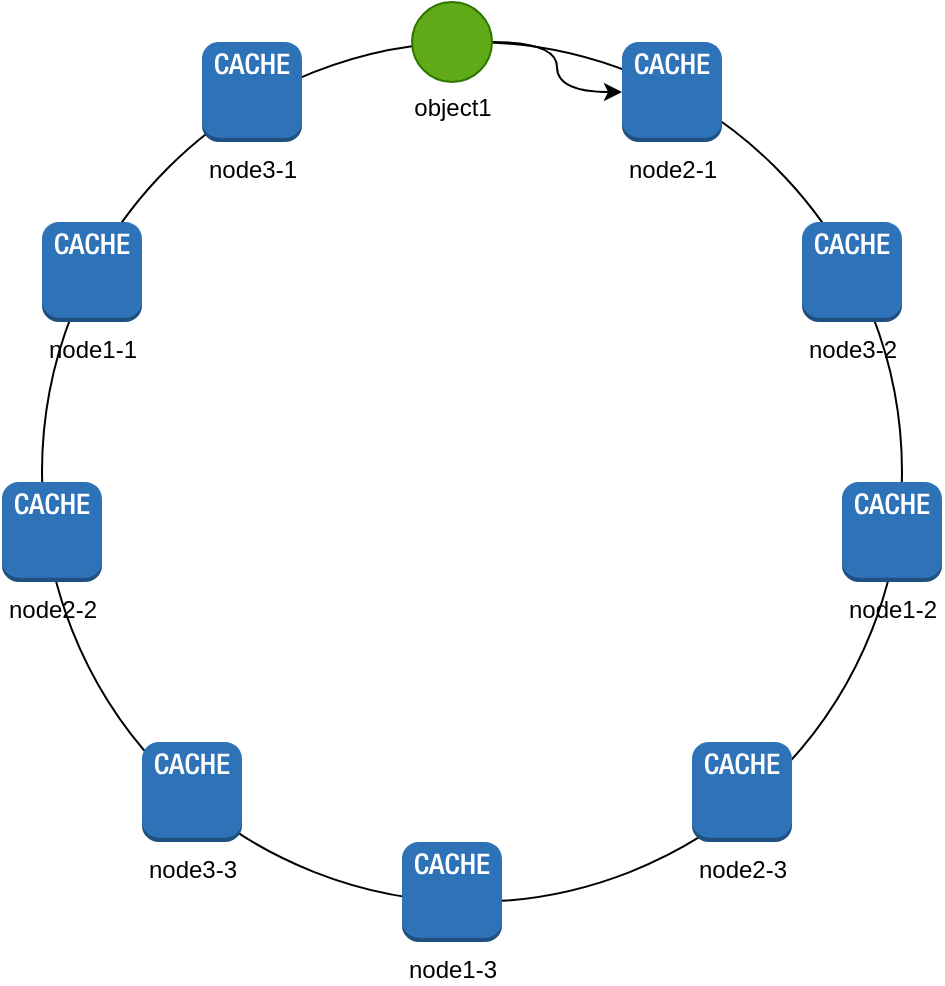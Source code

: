 <mxfile version="15.0.4" type="github">
  <diagram id="hDeAIgU-YjJQYAi7Rw6X" name="第 1 页">
    <mxGraphModel dx="946" dy="614" grid="1" gridSize="10" guides="1" tooltips="1" connect="1" arrows="1" fold="1" page="1" pageScale="1" pageWidth="1169" pageHeight="827" math="0" shadow="0">
      <root>
        <mxCell id="0" />
        <mxCell id="1" parent="0" />
        <mxCell id="Nh05CZOAgw0kK-Xj5zxb-54" value="" style="ellipse;whiteSpace=wrap;html=1;aspect=fixed;" vertex="1" parent="1">
          <mxGeometry x="260" y="100" width="430" height="430" as="geometry" />
        </mxCell>
        <mxCell id="Nh05CZOAgw0kK-Xj5zxb-55" value="node1-1" style="outlineConnect=0;dashed=0;verticalLabelPosition=bottom;verticalAlign=top;align=center;html=1;shape=mxgraph.aws3.cache_node;fillColor=#2E73B8;gradientColor=none;" vertex="1" parent="1">
          <mxGeometry x="260" y="190" width="50" height="50" as="geometry" />
        </mxCell>
        <mxCell id="Nh05CZOAgw0kK-Xj5zxb-56" value="node1-3" style="outlineConnect=0;dashed=0;verticalLabelPosition=bottom;verticalAlign=top;align=center;html=1;shape=mxgraph.aws3.cache_node;fillColor=#2E73B8;gradientColor=none;" vertex="1" parent="1">
          <mxGeometry x="440" y="500" width="50" height="50" as="geometry" />
        </mxCell>
        <mxCell id="Nh05CZOAgw0kK-Xj5zxb-57" value="node1-2" style="outlineConnect=0;dashed=0;verticalLabelPosition=bottom;verticalAlign=top;align=center;html=1;shape=mxgraph.aws3.cache_node;fillColor=#2E73B8;gradientColor=none;" vertex="1" parent="1">
          <mxGeometry x="660" y="320" width="50" height="50" as="geometry" />
        </mxCell>
        <mxCell id="Nh05CZOAgw0kK-Xj5zxb-58" value="node2-1" style="outlineConnect=0;dashed=0;verticalLabelPosition=bottom;verticalAlign=top;align=center;html=1;shape=mxgraph.aws3.cache_node;fillColor=#2E73B8;gradientColor=none;" vertex="1" parent="1">
          <mxGeometry x="550" y="100" width="50" height="50" as="geometry" />
        </mxCell>
        <mxCell id="Nh05CZOAgw0kK-Xj5zxb-59" value="node2-2" style="outlineConnect=0;dashed=0;verticalLabelPosition=bottom;verticalAlign=top;align=center;html=1;shape=mxgraph.aws3.cache_node;fillColor=#2E73B8;gradientColor=none;" vertex="1" parent="1">
          <mxGeometry x="240" y="320" width="50" height="50" as="geometry" />
        </mxCell>
        <mxCell id="Nh05CZOAgw0kK-Xj5zxb-60" value="node2-3" style="outlineConnect=0;dashed=0;verticalLabelPosition=bottom;verticalAlign=top;align=center;html=1;shape=mxgraph.aws3.cache_node;fillColor=#2E73B8;gradientColor=none;" vertex="1" parent="1">
          <mxGeometry x="585" y="450" width="50" height="50" as="geometry" />
        </mxCell>
        <mxCell id="Nh05CZOAgw0kK-Xj5zxb-61" value="node3-1" style="outlineConnect=0;dashed=0;verticalLabelPosition=bottom;verticalAlign=top;align=center;html=1;shape=mxgraph.aws3.cache_node;fillColor=#2E73B8;gradientColor=none;" vertex="1" parent="1">
          <mxGeometry x="340" y="100" width="50" height="50" as="geometry" />
        </mxCell>
        <mxCell id="Nh05CZOAgw0kK-Xj5zxb-62" value="node3-2" style="outlineConnect=0;dashed=0;verticalLabelPosition=bottom;verticalAlign=top;align=center;html=1;shape=mxgraph.aws3.cache_node;fillColor=#2E73B8;gradientColor=none;" vertex="1" parent="1">
          <mxGeometry x="640" y="190" width="50" height="50" as="geometry" />
        </mxCell>
        <mxCell id="Nh05CZOAgw0kK-Xj5zxb-63" value="node3-3" style="outlineConnect=0;dashed=0;verticalLabelPosition=bottom;verticalAlign=top;align=center;html=1;shape=mxgraph.aws3.cache_node;fillColor=#2E73B8;gradientColor=none;" vertex="1" parent="1">
          <mxGeometry x="310" y="450" width="50" height="50" as="geometry" />
        </mxCell>
        <mxCell id="Nh05CZOAgw0kK-Xj5zxb-70" style="edgeStyle=orthogonalEdgeStyle;curved=1;rounded=0;orthogonalLoop=1;jettySize=auto;html=1;" edge="1" parent="1" source="Nh05CZOAgw0kK-Xj5zxb-68" target="Nh05CZOAgw0kK-Xj5zxb-58">
          <mxGeometry relative="1" as="geometry" />
        </mxCell>
        <mxCell id="Nh05CZOAgw0kK-Xj5zxb-68" value="" style="ellipse;whiteSpace=wrap;html=1;aspect=fixed;fillColor=#60a917;strokeColor=#2D7600;fontColor=#ffffff;" vertex="1" parent="1">
          <mxGeometry x="445" y="80" width="40" height="40" as="geometry" />
        </mxCell>
        <mxCell id="Nh05CZOAgw0kK-Xj5zxb-73" value="object1&lt;br&gt;&lt;br&gt;" style="text;html=1;align=center;verticalAlign=middle;resizable=0;points=[];autosize=1;strokeColor=none;" vertex="1" parent="1">
          <mxGeometry x="440" y="125" width="50" height="30" as="geometry" />
        </mxCell>
      </root>
    </mxGraphModel>
  </diagram>
</mxfile>
